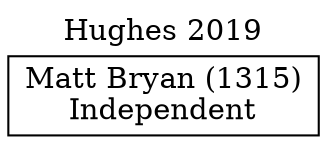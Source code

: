 // House preference flow
digraph "Matt Bryan (1315)_Hughes_2019" {
	graph [label="Hughes 2019" labelloc=t mclimit=10]
	node [shape=box]
	"Matt Bryan (1315)" [label="Matt Bryan (1315)
Independent"]
}
